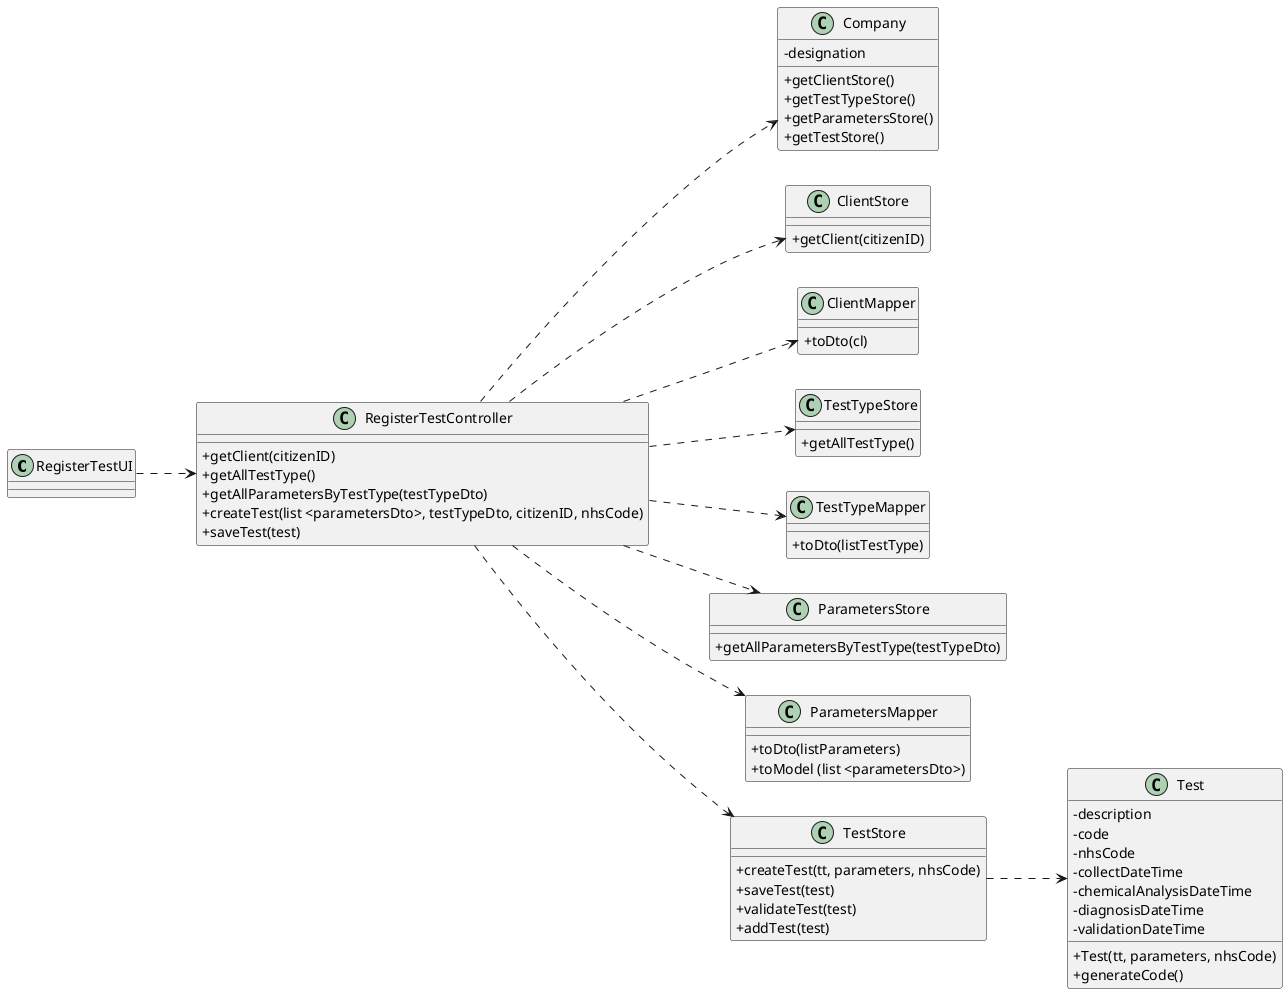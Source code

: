 @startuml
'https://plantuml.com/class-diagram

skinparam classAttributeIconSize 0
left to right direction

class "RegisterTestUI" as RTUI

class "RegisterTestController" as RTC {
+getClient(citizenID)
+getAllTestType()
+getAllParametersByTestType(testTypeDto)
+createTest(list <parametersDto>, testTypeDto, citizenID, nhsCode)
+saveTest(test)
}

class "Company" as C {
-designation
+getClientStore()
+getTestTypeStore()
+getParametersStore()
+getTestStore()
}

class "ClientStore" as CS {
+getClient(citizenID)
}

class "ClientMapper" as CM {
+toDto(cl)
}

class "TestTypeStore" as TTS {
+getAllTestType()
}

class "TestTypeMapper" as TTM {
+toDto(listTestType)
}

class "ParametersStore" as PS {
+getAllParametersByTestType(testTypeDto)
}

class "ParametersMapper" as PM {
+toDto(listParameters)
+toModel (list <parametersDto>)
}

class "TestStore" as TS {
+createTest(tt, parameters, nhsCode)
+saveTest(test)
+validateTest(test)
+addTest(test)
}

class "Test" as T {
-description
-code
-nhsCode
-collectDateTime
-chemicalAnalysisDateTime
-diagnosisDateTime
-validationDateTime
+Test(tt, parameters, nhsCode)
+generateCode()
}

RTUI ..> RTC
RTC ..> CS
RTC ..> CM
RTC ..> C
RTC ..> TTS
RTC ..> TTM
RTC ..> PS
RTC ..> PM
RTC ..> TS
TS ..> T


@enduml
